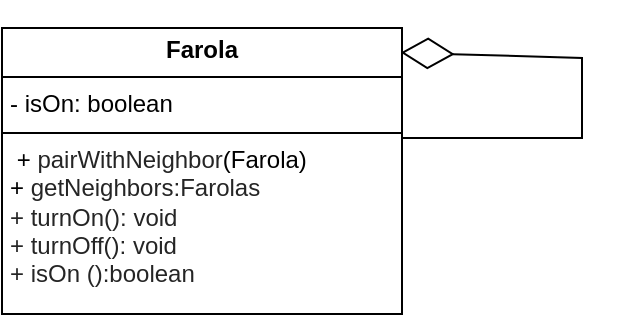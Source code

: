 <mxfile version="28.1.2">
  <diagram name="Página-1" id="9S93ZHecZLBhJ5nquxwZ">
    <mxGraphModel dx="635" dy="349" grid="1" gridSize="10" guides="1" tooltips="1" connect="1" arrows="1" fold="1" page="1" pageScale="1" pageWidth="583" pageHeight="413" math="0" shadow="0">
      <root>
        <mxCell id="0" />
        <mxCell id="1" parent="0" />
        <mxCell id="nr5hWVB6F6ckbUNoP0wz-1" value="&lt;p style=&quot;margin:0px;margin-top:4px;text-align:center;&quot;&gt;&lt;b&gt;Farola&lt;/b&gt;&lt;/p&gt;&lt;hr size=&quot;1&quot; style=&quot;border-style:solid;&quot;&gt;&lt;p style=&quot;margin:0px;margin-left:4px;&quot;&gt;- isOn: boolean&lt;/p&gt;&lt;hr size=&quot;1&quot; style=&quot;border-style:solid;&quot;&gt;&lt;p style=&quot;margin:0px;margin-left:4px;&quot;&gt;&lt;span style=&quot;background-color: transparent; color: light-dark(rgb(0, 0, 0), rgb(255, 255, 255));&quot;&gt;&amp;nbsp;+&amp;nbsp;&lt;/span&gt;&lt;span id=&quot;docs-internal-guid-d78d7079-7fff-7d97-8a95-34e12d3287dd&quot;&gt;&lt;span style=&quot;font-size: 9pt; color: rgb(37, 37, 37); background-color: transparent; font-variant-numeric: normal; font-variant-east-asian: normal; font-variant-alternates: normal; font-variant-position: normal; font-variant-emoji: normal; vertical-align: baseline; white-space-collapse: preserve;&quot;&gt;&lt;font face=&quot;Helvetica&quot;&gt;pairWithNeighbor&lt;/font&gt;&lt;/span&gt;&lt;/span&gt;&lt;span style=&quot;background-color: transparent; color: light-dark(rgb(0, 0, 0), rgb(255, 255, 255));&quot;&gt;(Farola)&lt;/span&gt;&lt;/p&gt;&lt;p style=&quot;margin:0px;margin-left:4px;&quot;&gt;&lt;font face=&quot;Helvetica&quot;&gt;&lt;span style=&quot;background-color: transparent; color: light-dark(rgb(0, 0, 0), rgb(255, 255, 255));&quot;&gt;+&amp;nbsp;&lt;/span&gt;&lt;span style=&quot;background-color: transparent; color: rgb(37, 37, 37); font-size: 9pt; white-space-collapse: preserve;&quot;&gt;getNeighbors:&lt;/span&gt;&lt;span style=&quot;background-color: transparent; color: rgb(37, 37, 37); font-size: 9pt; white-space-collapse: preserve;&quot;&gt;Farolas&lt;/span&gt;&lt;/font&gt;&lt;/p&gt;&lt;p style=&quot;margin:0px;margin-left:4px;&quot;&gt;&lt;span style=&quot;background-color: transparent; color: rgb(37, 37, 37); font-size: 9pt; white-space-collapse: preserve;&quot;&gt;&lt;font face=&quot;Helvetica&quot;&gt;+ turnOn(): void&lt;/font&gt;&lt;/span&gt;&lt;/p&gt;&lt;p style=&quot;margin:0px;margin-left:4px;&quot;&gt;&lt;span style=&quot;background-color: transparent; color: rgb(37, 37, 37); font-size: 9pt; white-space-collapse: preserve;&quot;&gt;&lt;font face=&quot;Helvetica&quot;&gt;+ turnOff(): void&lt;/font&gt;&lt;/span&gt;&lt;/p&gt;&lt;p style=&quot;margin:0px;margin-left:4px;&quot;&gt;&lt;font face=&quot;Helvetica&quot; color=&quot;#252525&quot;&gt;&lt;span style=&quot;white-space-collapse: preserve;&quot;&gt;+ isOn ():boolean&lt;/span&gt;&lt;/font&gt;&lt;/p&gt;" style="verticalAlign=top;align=left;overflow=fill;html=1;whiteSpace=wrap;" vertex="1" parent="1">
          <mxGeometry x="150" y="135" width="200" height="143" as="geometry" />
        </mxCell>
        <mxCell id="nr5hWVB6F6ckbUNoP0wz-20" value="" style="endArrow=diamondThin;endFill=0;endSize=24;html=1;rounded=0;entryX=0.997;entryY=0.086;entryDx=0;entryDy=0;entryPerimeter=0;" edge="1" parent="1" target="nr5hWVB6F6ckbUNoP0wz-1">
          <mxGeometry width="160" relative="1" as="geometry">
            <mxPoint x="350" y="190" as="sourcePoint" />
            <mxPoint x="440" y="110" as="targetPoint" />
            <Array as="points">
              <mxPoint x="440" y="190" />
              <mxPoint x="440" y="150" />
            </Array>
          </mxGeometry>
        </mxCell>
      </root>
    </mxGraphModel>
  </diagram>
</mxfile>
